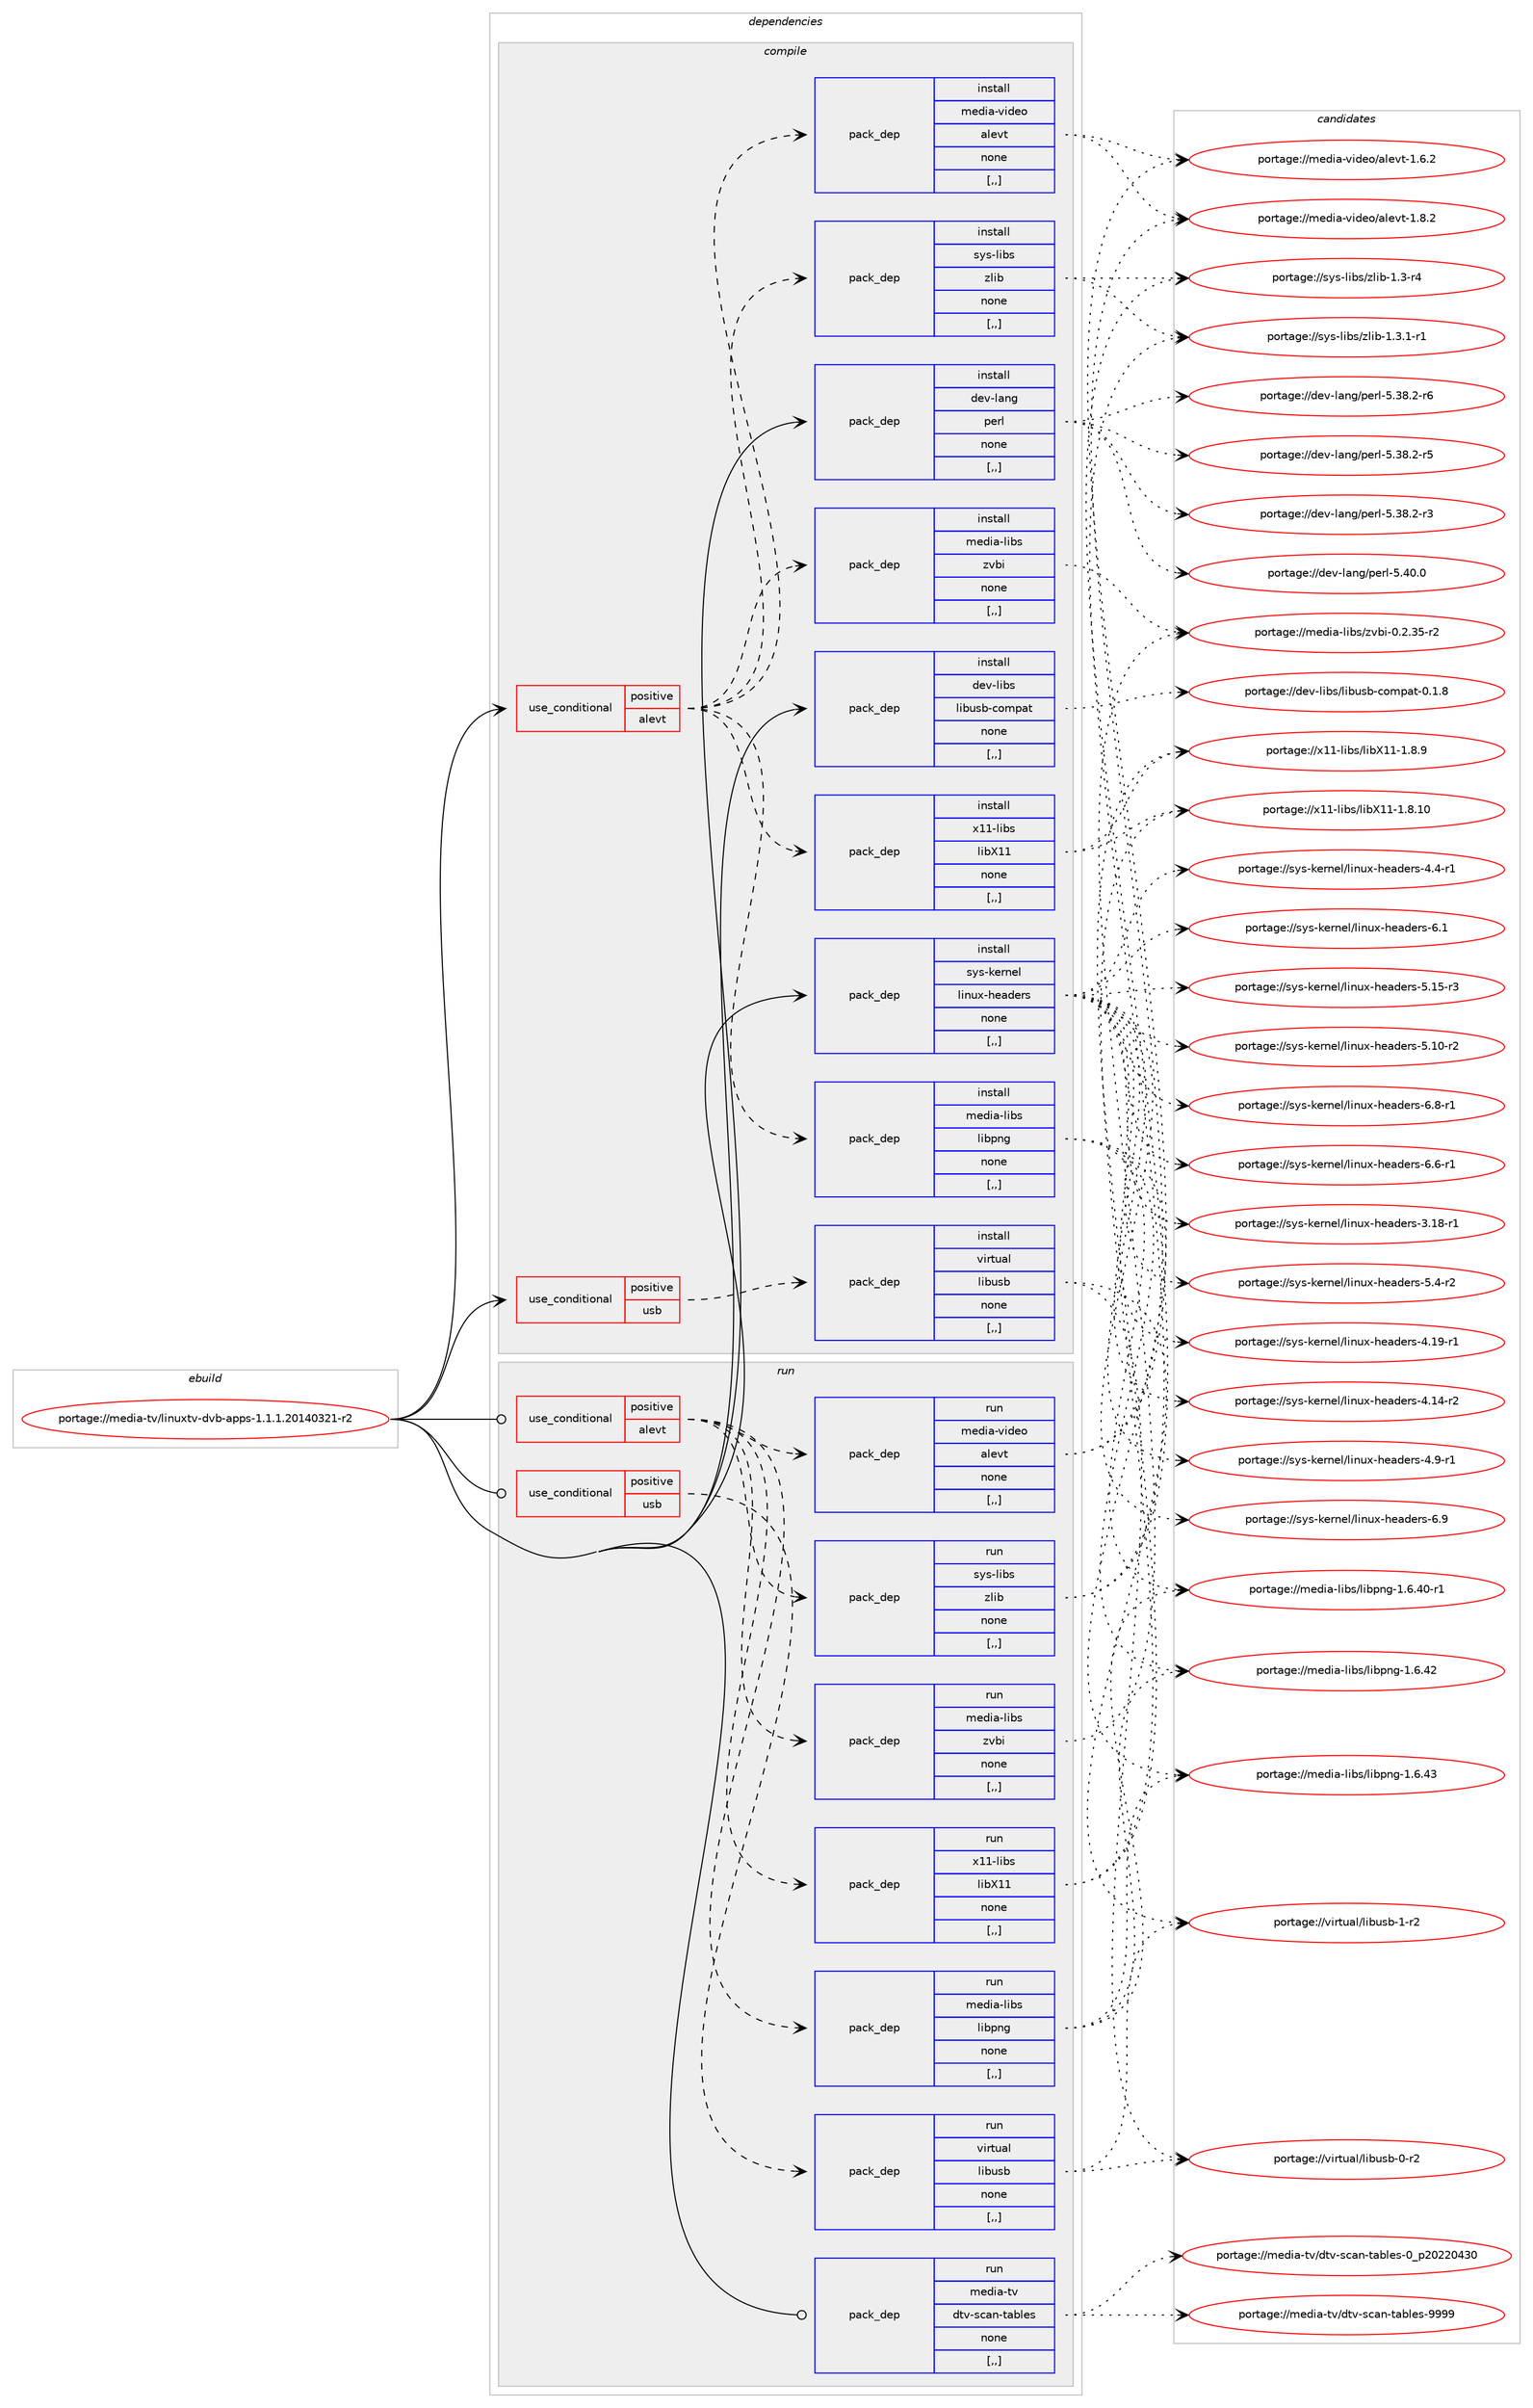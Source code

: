 digraph prolog {

# *************
# Graph options
# *************

newrank=true;
concentrate=true;
compound=true;
graph [rankdir=LR,fontname=Helvetica,fontsize=10,ranksep=1.5];#, ranksep=2.5, nodesep=0.2];
edge  [arrowhead=vee];
node  [fontname=Helvetica,fontsize=10];

# **********
# The ebuild
# **********

subgraph cluster_leftcol {
color=gray;
label=<<i>ebuild</i>>;
id [label="portage://media-tv/linuxtv-dvb-apps-1.1.1.20140321-r2", color=red, width=4, href="../media-tv/linuxtv-dvb-apps-1.1.1.20140321-r2.svg"];
}

# ****************
# The dependencies
# ****************

subgraph cluster_midcol {
color=gray;
label=<<i>dependencies</i>>;
subgraph cluster_compile {
fillcolor="#eeeeee";
style=filled;
label=<<i>compile</i>>;
subgraph cond82321 {
dependency324028 [label=<<TABLE BORDER="0" CELLBORDER="1" CELLSPACING="0" CELLPADDING="4"><TR><TD ROWSPAN="3" CELLPADDING="10">use_conditional</TD></TR><TR><TD>positive</TD></TR><TR><TD>alevt</TD></TR></TABLE>>, shape=none, color=red];
subgraph pack239202 {
dependency324029 [label=<<TABLE BORDER="0" CELLBORDER="1" CELLSPACING="0" CELLPADDING="4" WIDTH="220"><TR><TD ROWSPAN="6" CELLPADDING="30">pack_dep</TD></TR><TR><TD WIDTH="110">install</TD></TR><TR><TD>media-video</TD></TR><TR><TD>alevt</TD></TR><TR><TD>none</TD></TR><TR><TD>[,,]</TD></TR></TABLE>>, shape=none, color=blue];
}
dependency324028:e -> dependency324029:w [weight=20,style="dashed",arrowhead="vee"];
subgraph pack239203 {
dependency324030 [label=<<TABLE BORDER="0" CELLBORDER="1" CELLSPACING="0" CELLPADDING="4" WIDTH="220"><TR><TD ROWSPAN="6" CELLPADDING="30">pack_dep</TD></TR><TR><TD WIDTH="110">install</TD></TR><TR><TD>media-libs</TD></TR><TR><TD>libpng</TD></TR><TR><TD>none</TD></TR><TR><TD>[,,]</TD></TR></TABLE>>, shape=none, color=blue];
}
dependency324028:e -> dependency324030:w [weight=20,style="dashed",arrowhead="vee"];
subgraph pack239204 {
dependency324031 [label=<<TABLE BORDER="0" CELLBORDER="1" CELLSPACING="0" CELLPADDING="4" WIDTH="220"><TR><TD ROWSPAN="6" CELLPADDING="30">pack_dep</TD></TR><TR><TD WIDTH="110">install</TD></TR><TR><TD>media-libs</TD></TR><TR><TD>zvbi</TD></TR><TR><TD>none</TD></TR><TR><TD>[,,]</TD></TR></TABLE>>, shape=none, color=blue];
}
dependency324028:e -> dependency324031:w [weight=20,style="dashed",arrowhead="vee"];
subgraph pack239205 {
dependency324032 [label=<<TABLE BORDER="0" CELLBORDER="1" CELLSPACING="0" CELLPADDING="4" WIDTH="220"><TR><TD ROWSPAN="6" CELLPADDING="30">pack_dep</TD></TR><TR><TD WIDTH="110">install</TD></TR><TR><TD>sys-libs</TD></TR><TR><TD>zlib</TD></TR><TR><TD>none</TD></TR><TR><TD>[,,]</TD></TR></TABLE>>, shape=none, color=blue];
}
dependency324028:e -> dependency324032:w [weight=20,style="dashed",arrowhead="vee"];
subgraph pack239206 {
dependency324033 [label=<<TABLE BORDER="0" CELLBORDER="1" CELLSPACING="0" CELLPADDING="4" WIDTH="220"><TR><TD ROWSPAN="6" CELLPADDING="30">pack_dep</TD></TR><TR><TD WIDTH="110">install</TD></TR><TR><TD>x11-libs</TD></TR><TR><TD>libX11</TD></TR><TR><TD>none</TD></TR><TR><TD>[,,]</TD></TR></TABLE>>, shape=none, color=blue];
}
dependency324028:e -> dependency324033:w [weight=20,style="dashed",arrowhead="vee"];
}
id:e -> dependency324028:w [weight=20,style="solid",arrowhead="vee"];
subgraph cond82322 {
dependency324034 [label=<<TABLE BORDER="0" CELLBORDER="1" CELLSPACING="0" CELLPADDING="4"><TR><TD ROWSPAN="3" CELLPADDING="10">use_conditional</TD></TR><TR><TD>positive</TD></TR><TR><TD>usb</TD></TR></TABLE>>, shape=none, color=red];
subgraph pack239207 {
dependency324035 [label=<<TABLE BORDER="0" CELLBORDER="1" CELLSPACING="0" CELLPADDING="4" WIDTH="220"><TR><TD ROWSPAN="6" CELLPADDING="30">pack_dep</TD></TR><TR><TD WIDTH="110">install</TD></TR><TR><TD>virtual</TD></TR><TR><TD>libusb</TD></TR><TR><TD>none</TD></TR><TR><TD>[,,]</TD></TR></TABLE>>, shape=none, color=blue];
}
dependency324034:e -> dependency324035:w [weight=20,style="dashed",arrowhead="vee"];
}
id:e -> dependency324034:w [weight=20,style="solid",arrowhead="vee"];
subgraph pack239208 {
dependency324036 [label=<<TABLE BORDER="0" CELLBORDER="1" CELLSPACING="0" CELLPADDING="4" WIDTH="220"><TR><TD ROWSPAN="6" CELLPADDING="30">pack_dep</TD></TR><TR><TD WIDTH="110">install</TD></TR><TR><TD>dev-lang</TD></TR><TR><TD>perl</TD></TR><TR><TD>none</TD></TR><TR><TD>[,,]</TD></TR></TABLE>>, shape=none, color=blue];
}
id:e -> dependency324036:w [weight=20,style="solid",arrowhead="vee"];
subgraph pack239209 {
dependency324037 [label=<<TABLE BORDER="0" CELLBORDER="1" CELLSPACING="0" CELLPADDING="4" WIDTH="220"><TR><TD ROWSPAN="6" CELLPADDING="30">pack_dep</TD></TR><TR><TD WIDTH="110">install</TD></TR><TR><TD>dev-libs</TD></TR><TR><TD>libusb-compat</TD></TR><TR><TD>none</TD></TR><TR><TD>[,,]</TD></TR></TABLE>>, shape=none, color=blue];
}
id:e -> dependency324037:w [weight=20,style="solid",arrowhead="vee"];
subgraph pack239210 {
dependency324038 [label=<<TABLE BORDER="0" CELLBORDER="1" CELLSPACING="0" CELLPADDING="4" WIDTH="220"><TR><TD ROWSPAN="6" CELLPADDING="30">pack_dep</TD></TR><TR><TD WIDTH="110">install</TD></TR><TR><TD>sys-kernel</TD></TR><TR><TD>linux-headers</TD></TR><TR><TD>none</TD></TR><TR><TD>[,,]</TD></TR></TABLE>>, shape=none, color=blue];
}
id:e -> dependency324038:w [weight=20,style="solid",arrowhead="vee"];
}
subgraph cluster_compileandrun {
fillcolor="#eeeeee";
style=filled;
label=<<i>compile and run</i>>;
}
subgraph cluster_run {
fillcolor="#eeeeee";
style=filled;
label=<<i>run</i>>;
subgraph cond82323 {
dependency324039 [label=<<TABLE BORDER="0" CELLBORDER="1" CELLSPACING="0" CELLPADDING="4"><TR><TD ROWSPAN="3" CELLPADDING="10">use_conditional</TD></TR><TR><TD>positive</TD></TR><TR><TD>alevt</TD></TR></TABLE>>, shape=none, color=red];
subgraph pack239211 {
dependency324040 [label=<<TABLE BORDER="0" CELLBORDER="1" CELLSPACING="0" CELLPADDING="4" WIDTH="220"><TR><TD ROWSPAN="6" CELLPADDING="30">pack_dep</TD></TR><TR><TD WIDTH="110">run</TD></TR><TR><TD>media-video</TD></TR><TR><TD>alevt</TD></TR><TR><TD>none</TD></TR><TR><TD>[,,]</TD></TR></TABLE>>, shape=none, color=blue];
}
dependency324039:e -> dependency324040:w [weight=20,style="dashed",arrowhead="vee"];
subgraph pack239212 {
dependency324041 [label=<<TABLE BORDER="0" CELLBORDER="1" CELLSPACING="0" CELLPADDING="4" WIDTH="220"><TR><TD ROWSPAN="6" CELLPADDING="30">pack_dep</TD></TR><TR><TD WIDTH="110">run</TD></TR><TR><TD>media-libs</TD></TR><TR><TD>libpng</TD></TR><TR><TD>none</TD></TR><TR><TD>[,,]</TD></TR></TABLE>>, shape=none, color=blue];
}
dependency324039:e -> dependency324041:w [weight=20,style="dashed",arrowhead="vee"];
subgraph pack239213 {
dependency324042 [label=<<TABLE BORDER="0" CELLBORDER="1" CELLSPACING="0" CELLPADDING="4" WIDTH="220"><TR><TD ROWSPAN="6" CELLPADDING="30">pack_dep</TD></TR><TR><TD WIDTH="110">run</TD></TR><TR><TD>media-libs</TD></TR><TR><TD>zvbi</TD></TR><TR><TD>none</TD></TR><TR><TD>[,,]</TD></TR></TABLE>>, shape=none, color=blue];
}
dependency324039:e -> dependency324042:w [weight=20,style="dashed",arrowhead="vee"];
subgraph pack239214 {
dependency324043 [label=<<TABLE BORDER="0" CELLBORDER="1" CELLSPACING="0" CELLPADDING="4" WIDTH="220"><TR><TD ROWSPAN="6" CELLPADDING="30">pack_dep</TD></TR><TR><TD WIDTH="110">run</TD></TR><TR><TD>sys-libs</TD></TR><TR><TD>zlib</TD></TR><TR><TD>none</TD></TR><TR><TD>[,,]</TD></TR></TABLE>>, shape=none, color=blue];
}
dependency324039:e -> dependency324043:w [weight=20,style="dashed",arrowhead="vee"];
subgraph pack239215 {
dependency324044 [label=<<TABLE BORDER="0" CELLBORDER="1" CELLSPACING="0" CELLPADDING="4" WIDTH="220"><TR><TD ROWSPAN="6" CELLPADDING="30">pack_dep</TD></TR><TR><TD WIDTH="110">run</TD></TR><TR><TD>x11-libs</TD></TR><TR><TD>libX11</TD></TR><TR><TD>none</TD></TR><TR><TD>[,,]</TD></TR></TABLE>>, shape=none, color=blue];
}
dependency324039:e -> dependency324044:w [weight=20,style="dashed",arrowhead="vee"];
}
id:e -> dependency324039:w [weight=20,style="solid",arrowhead="odot"];
subgraph cond82324 {
dependency324045 [label=<<TABLE BORDER="0" CELLBORDER="1" CELLSPACING="0" CELLPADDING="4"><TR><TD ROWSPAN="3" CELLPADDING="10">use_conditional</TD></TR><TR><TD>positive</TD></TR><TR><TD>usb</TD></TR></TABLE>>, shape=none, color=red];
subgraph pack239216 {
dependency324046 [label=<<TABLE BORDER="0" CELLBORDER="1" CELLSPACING="0" CELLPADDING="4" WIDTH="220"><TR><TD ROWSPAN="6" CELLPADDING="30">pack_dep</TD></TR><TR><TD WIDTH="110">run</TD></TR><TR><TD>virtual</TD></TR><TR><TD>libusb</TD></TR><TR><TD>none</TD></TR><TR><TD>[,,]</TD></TR></TABLE>>, shape=none, color=blue];
}
dependency324045:e -> dependency324046:w [weight=20,style="dashed",arrowhead="vee"];
}
id:e -> dependency324045:w [weight=20,style="solid",arrowhead="odot"];
subgraph pack239217 {
dependency324047 [label=<<TABLE BORDER="0" CELLBORDER="1" CELLSPACING="0" CELLPADDING="4" WIDTH="220"><TR><TD ROWSPAN="6" CELLPADDING="30">pack_dep</TD></TR><TR><TD WIDTH="110">run</TD></TR><TR><TD>media-tv</TD></TR><TR><TD>dtv-scan-tables</TD></TR><TR><TD>none</TD></TR><TR><TD>[,,]</TD></TR></TABLE>>, shape=none, color=blue];
}
id:e -> dependency324047:w [weight=20,style="solid",arrowhead="odot"];
}
}

# **************
# The candidates
# **************

subgraph cluster_choices {
rank=same;
color=gray;
label=<<i>candidates</i>>;

subgraph choice239202 {
color=black;
nodesep=1;
choice10910110010597451181051001011114797108101118116454946564650 [label="portage://media-video/alevt-1.8.2", color=red, width=4,href="../media-video/alevt-1.8.2.svg"];
choice10910110010597451181051001011114797108101118116454946544650 [label="portage://media-video/alevt-1.6.2", color=red, width=4,href="../media-video/alevt-1.6.2.svg"];
dependency324029:e -> choice10910110010597451181051001011114797108101118116454946564650:w [style=dotted,weight="100"];
dependency324029:e -> choice10910110010597451181051001011114797108101118116454946544650:w [style=dotted,weight="100"];
}
subgraph choice239203 {
color=black;
nodesep=1;
choice109101100105974510810598115471081059811211010345494654465251 [label="portage://media-libs/libpng-1.6.43", color=red, width=4,href="../media-libs/libpng-1.6.43.svg"];
choice109101100105974510810598115471081059811211010345494654465250 [label="portage://media-libs/libpng-1.6.42", color=red, width=4,href="../media-libs/libpng-1.6.42.svg"];
choice1091011001059745108105981154710810598112110103454946544652484511449 [label="portage://media-libs/libpng-1.6.40-r1", color=red, width=4,href="../media-libs/libpng-1.6.40-r1.svg"];
dependency324030:e -> choice109101100105974510810598115471081059811211010345494654465251:w [style=dotted,weight="100"];
dependency324030:e -> choice109101100105974510810598115471081059811211010345494654465250:w [style=dotted,weight="100"];
dependency324030:e -> choice1091011001059745108105981154710810598112110103454946544652484511449:w [style=dotted,weight="100"];
}
subgraph choice239204 {
color=black;
nodesep=1;
choice1091011001059745108105981154712211898105454846504651534511450 [label="portage://media-libs/zvbi-0.2.35-r2", color=red, width=4,href="../media-libs/zvbi-0.2.35-r2.svg"];
dependency324031:e -> choice1091011001059745108105981154712211898105454846504651534511450:w [style=dotted,weight="100"];
}
subgraph choice239205 {
color=black;
nodesep=1;
choice115121115451081059811547122108105984549465146494511449 [label="portage://sys-libs/zlib-1.3.1-r1", color=red, width=4,href="../sys-libs/zlib-1.3.1-r1.svg"];
choice11512111545108105981154712210810598454946514511452 [label="portage://sys-libs/zlib-1.3-r4", color=red, width=4,href="../sys-libs/zlib-1.3-r4.svg"];
dependency324032:e -> choice115121115451081059811547122108105984549465146494511449:w [style=dotted,weight="100"];
dependency324032:e -> choice11512111545108105981154712210810598454946514511452:w [style=dotted,weight="100"];
}
subgraph choice239206 {
color=black;
nodesep=1;
choice12049494510810598115471081059888494945494656464948 [label="portage://x11-libs/libX11-1.8.10", color=red, width=4,href="../x11-libs/libX11-1.8.10.svg"];
choice120494945108105981154710810598884949454946564657 [label="portage://x11-libs/libX11-1.8.9", color=red, width=4,href="../x11-libs/libX11-1.8.9.svg"];
dependency324033:e -> choice12049494510810598115471081059888494945494656464948:w [style=dotted,weight="100"];
dependency324033:e -> choice120494945108105981154710810598884949454946564657:w [style=dotted,weight="100"];
}
subgraph choice239207 {
color=black;
nodesep=1;
choice1181051141161179710847108105981171159845494511450 [label="portage://virtual/libusb-1-r2", color=red, width=4,href="../virtual/libusb-1-r2.svg"];
choice1181051141161179710847108105981171159845484511450 [label="portage://virtual/libusb-0-r2", color=red, width=4,href="../virtual/libusb-0-r2.svg"];
dependency324035:e -> choice1181051141161179710847108105981171159845494511450:w [style=dotted,weight="100"];
dependency324035:e -> choice1181051141161179710847108105981171159845484511450:w [style=dotted,weight="100"];
}
subgraph choice239208 {
color=black;
nodesep=1;
choice10010111845108971101034711210111410845534652484648 [label="portage://dev-lang/perl-5.40.0", color=red, width=4,href="../dev-lang/perl-5.40.0.svg"];
choice100101118451089711010347112101114108455346515646504511454 [label="portage://dev-lang/perl-5.38.2-r6", color=red, width=4,href="../dev-lang/perl-5.38.2-r6.svg"];
choice100101118451089711010347112101114108455346515646504511453 [label="portage://dev-lang/perl-5.38.2-r5", color=red, width=4,href="../dev-lang/perl-5.38.2-r5.svg"];
choice100101118451089711010347112101114108455346515646504511451 [label="portage://dev-lang/perl-5.38.2-r3", color=red, width=4,href="../dev-lang/perl-5.38.2-r3.svg"];
dependency324036:e -> choice10010111845108971101034711210111410845534652484648:w [style=dotted,weight="100"];
dependency324036:e -> choice100101118451089711010347112101114108455346515646504511454:w [style=dotted,weight="100"];
dependency324036:e -> choice100101118451089711010347112101114108455346515646504511453:w [style=dotted,weight="100"];
dependency324036:e -> choice100101118451089711010347112101114108455346515646504511451:w [style=dotted,weight="100"];
}
subgraph choice239209 {
color=black;
nodesep=1;
choice1001011184510810598115471081059811711598459911110911297116454846494656 [label="portage://dev-libs/libusb-compat-0.1.8", color=red, width=4,href="../dev-libs/libusb-compat-0.1.8.svg"];
dependency324037:e -> choice1001011184510810598115471081059811711598459911110911297116454846494656:w [style=dotted,weight="100"];
}
subgraph choice239210 {
color=black;
nodesep=1;
choice1151211154510710111411010110847108105110117120451041019710010111411545544657 [label="portage://sys-kernel/linux-headers-6.9", color=red, width=4,href="../sys-kernel/linux-headers-6.9.svg"];
choice11512111545107101114110101108471081051101171204510410197100101114115455446564511449 [label="portage://sys-kernel/linux-headers-6.8-r1", color=red, width=4,href="../sys-kernel/linux-headers-6.8-r1.svg"];
choice11512111545107101114110101108471081051101171204510410197100101114115455446544511449 [label="portage://sys-kernel/linux-headers-6.6-r1", color=red, width=4,href="../sys-kernel/linux-headers-6.6-r1.svg"];
choice1151211154510710111411010110847108105110117120451041019710010111411545544649 [label="portage://sys-kernel/linux-headers-6.1", color=red, width=4,href="../sys-kernel/linux-headers-6.1.svg"];
choice1151211154510710111411010110847108105110117120451041019710010111411545534649534511451 [label="portage://sys-kernel/linux-headers-5.15-r3", color=red, width=4,href="../sys-kernel/linux-headers-5.15-r3.svg"];
choice1151211154510710111411010110847108105110117120451041019710010111411545534649484511450 [label="portage://sys-kernel/linux-headers-5.10-r2", color=red, width=4,href="../sys-kernel/linux-headers-5.10-r2.svg"];
choice11512111545107101114110101108471081051101171204510410197100101114115455346524511450 [label="portage://sys-kernel/linux-headers-5.4-r2", color=red, width=4,href="../sys-kernel/linux-headers-5.4-r2.svg"];
choice1151211154510710111411010110847108105110117120451041019710010111411545524649574511449 [label="portage://sys-kernel/linux-headers-4.19-r1", color=red, width=4,href="../sys-kernel/linux-headers-4.19-r1.svg"];
choice1151211154510710111411010110847108105110117120451041019710010111411545524649524511450 [label="portage://sys-kernel/linux-headers-4.14-r2", color=red, width=4,href="../sys-kernel/linux-headers-4.14-r2.svg"];
choice11512111545107101114110101108471081051101171204510410197100101114115455246574511449 [label="portage://sys-kernel/linux-headers-4.9-r1", color=red, width=4,href="../sys-kernel/linux-headers-4.9-r1.svg"];
choice11512111545107101114110101108471081051101171204510410197100101114115455246524511449 [label="portage://sys-kernel/linux-headers-4.4-r1", color=red, width=4,href="../sys-kernel/linux-headers-4.4-r1.svg"];
choice1151211154510710111411010110847108105110117120451041019710010111411545514649564511449 [label="portage://sys-kernel/linux-headers-3.18-r1", color=red, width=4,href="../sys-kernel/linux-headers-3.18-r1.svg"];
dependency324038:e -> choice1151211154510710111411010110847108105110117120451041019710010111411545544657:w [style=dotted,weight="100"];
dependency324038:e -> choice11512111545107101114110101108471081051101171204510410197100101114115455446564511449:w [style=dotted,weight="100"];
dependency324038:e -> choice11512111545107101114110101108471081051101171204510410197100101114115455446544511449:w [style=dotted,weight="100"];
dependency324038:e -> choice1151211154510710111411010110847108105110117120451041019710010111411545544649:w [style=dotted,weight="100"];
dependency324038:e -> choice1151211154510710111411010110847108105110117120451041019710010111411545534649534511451:w [style=dotted,weight="100"];
dependency324038:e -> choice1151211154510710111411010110847108105110117120451041019710010111411545534649484511450:w [style=dotted,weight="100"];
dependency324038:e -> choice11512111545107101114110101108471081051101171204510410197100101114115455346524511450:w [style=dotted,weight="100"];
dependency324038:e -> choice1151211154510710111411010110847108105110117120451041019710010111411545524649574511449:w [style=dotted,weight="100"];
dependency324038:e -> choice1151211154510710111411010110847108105110117120451041019710010111411545524649524511450:w [style=dotted,weight="100"];
dependency324038:e -> choice11512111545107101114110101108471081051101171204510410197100101114115455246574511449:w [style=dotted,weight="100"];
dependency324038:e -> choice11512111545107101114110101108471081051101171204510410197100101114115455246524511449:w [style=dotted,weight="100"];
dependency324038:e -> choice1151211154510710111411010110847108105110117120451041019710010111411545514649564511449:w [style=dotted,weight="100"];
}
subgraph choice239211 {
color=black;
nodesep=1;
choice10910110010597451181051001011114797108101118116454946564650 [label="portage://media-video/alevt-1.8.2", color=red, width=4,href="../media-video/alevt-1.8.2.svg"];
choice10910110010597451181051001011114797108101118116454946544650 [label="portage://media-video/alevt-1.6.2", color=red, width=4,href="../media-video/alevt-1.6.2.svg"];
dependency324040:e -> choice10910110010597451181051001011114797108101118116454946564650:w [style=dotted,weight="100"];
dependency324040:e -> choice10910110010597451181051001011114797108101118116454946544650:w [style=dotted,weight="100"];
}
subgraph choice239212 {
color=black;
nodesep=1;
choice109101100105974510810598115471081059811211010345494654465251 [label="portage://media-libs/libpng-1.6.43", color=red, width=4,href="../media-libs/libpng-1.6.43.svg"];
choice109101100105974510810598115471081059811211010345494654465250 [label="portage://media-libs/libpng-1.6.42", color=red, width=4,href="../media-libs/libpng-1.6.42.svg"];
choice1091011001059745108105981154710810598112110103454946544652484511449 [label="portage://media-libs/libpng-1.6.40-r1", color=red, width=4,href="../media-libs/libpng-1.6.40-r1.svg"];
dependency324041:e -> choice109101100105974510810598115471081059811211010345494654465251:w [style=dotted,weight="100"];
dependency324041:e -> choice109101100105974510810598115471081059811211010345494654465250:w [style=dotted,weight="100"];
dependency324041:e -> choice1091011001059745108105981154710810598112110103454946544652484511449:w [style=dotted,weight="100"];
}
subgraph choice239213 {
color=black;
nodesep=1;
choice1091011001059745108105981154712211898105454846504651534511450 [label="portage://media-libs/zvbi-0.2.35-r2", color=red, width=4,href="../media-libs/zvbi-0.2.35-r2.svg"];
dependency324042:e -> choice1091011001059745108105981154712211898105454846504651534511450:w [style=dotted,weight="100"];
}
subgraph choice239214 {
color=black;
nodesep=1;
choice115121115451081059811547122108105984549465146494511449 [label="portage://sys-libs/zlib-1.3.1-r1", color=red, width=4,href="../sys-libs/zlib-1.3.1-r1.svg"];
choice11512111545108105981154712210810598454946514511452 [label="portage://sys-libs/zlib-1.3-r4", color=red, width=4,href="../sys-libs/zlib-1.3-r4.svg"];
dependency324043:e -> choice115121115451081059811547122108105984549465146494511449:w [style=dotted,weight="100"];
dependency324043:e -> choice11512111545108105981154712210810598454946514511452:w [style=dotted,weight="100"];
}
subgraph choice239215 {
color=black;
nodesep=1;
choice12049494510810598115471081059888494945494656464948 [label="portage://x11-libs/libX11-1.8.10", color=red, width=4,href="../x11-libs/libX11-1.8.10.svg"];
choice120494945108105981154710810598884949454946564657 [label="portage://x11-libs/libX11-1.8.9", color=red, width=4,href="../x11-libs/libX11-1.8.9.svg"];
dependency324044:e -> choice12049494510810598115471081059888494945494656464948:w [style=dotted,weight="100"];
dependency324044:e -> choice120494945108105981154710810598884949454946564657:w [style=dotted,weight="100"];
}
subgraph choice239216 {
color=black;
nodesep=1;
choice1181051141161179710847108105981171159845494511450 [label="portage://virtual/libusb-1-r2", color=red, width=4,href="../virtual/libusb-1-r2.svg"];
choice1181051141161179710847108105981171159845484511450 [label="portage://virtual/libusb-0-r2", color=red, width=4,href="../virtual/libusb-0-r2.svg"];
dependency324046:e -> choice1181051141161179710847108105981171159845494511450:w [style=dotted,weight="100"];
dependency324046:e -> choice1181051141161179710847108105981171159845484511450:w [style=dotted,weight="100"];
}
subgraph choice239217 {
color=black;
nodesep=1;
choice1091011001059745116118471001161184511599971104511697981081011154557575757 [label="portage://media-tv/dtv-scan-tables-9999", color=red, width=4,href="../media-tv/dtv-scan-tables-9999.svg"];
choice1091011001059745116118471001161184511599971104511697981081011154548951125048505048525148 [label="portage://media-tv/dtv-scan-tables-0_p20220430", color=red, width=4,href="../media-tv/dtv-scan-tables-0_p20220430.svg"];
dependency324047:e -> choice1091011001059745116118471001161184511599971104511697981081011154557575757:w [style=dotted,weight="100"];
dependency324047:e -> choice1091011001059745116118471001161184511599971104511697981081011154548951125048505048525148:w [style=dotted,weight="100"];
}
}

}
